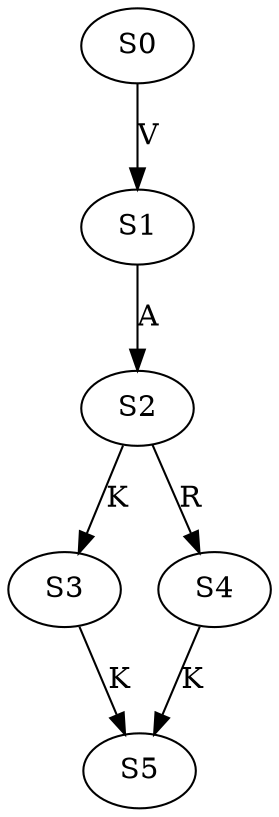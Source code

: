 strict digraph  {
	S0 -> S1 [ label = V ];
	S1 -> S2 [ label = A ];
	S2 -> S3 [ label = K ];
	S2 -> S4 [ label = R ];
	S3 -> S5 [ label = K ];
	S4 -> S5 [ label = K ];
}
